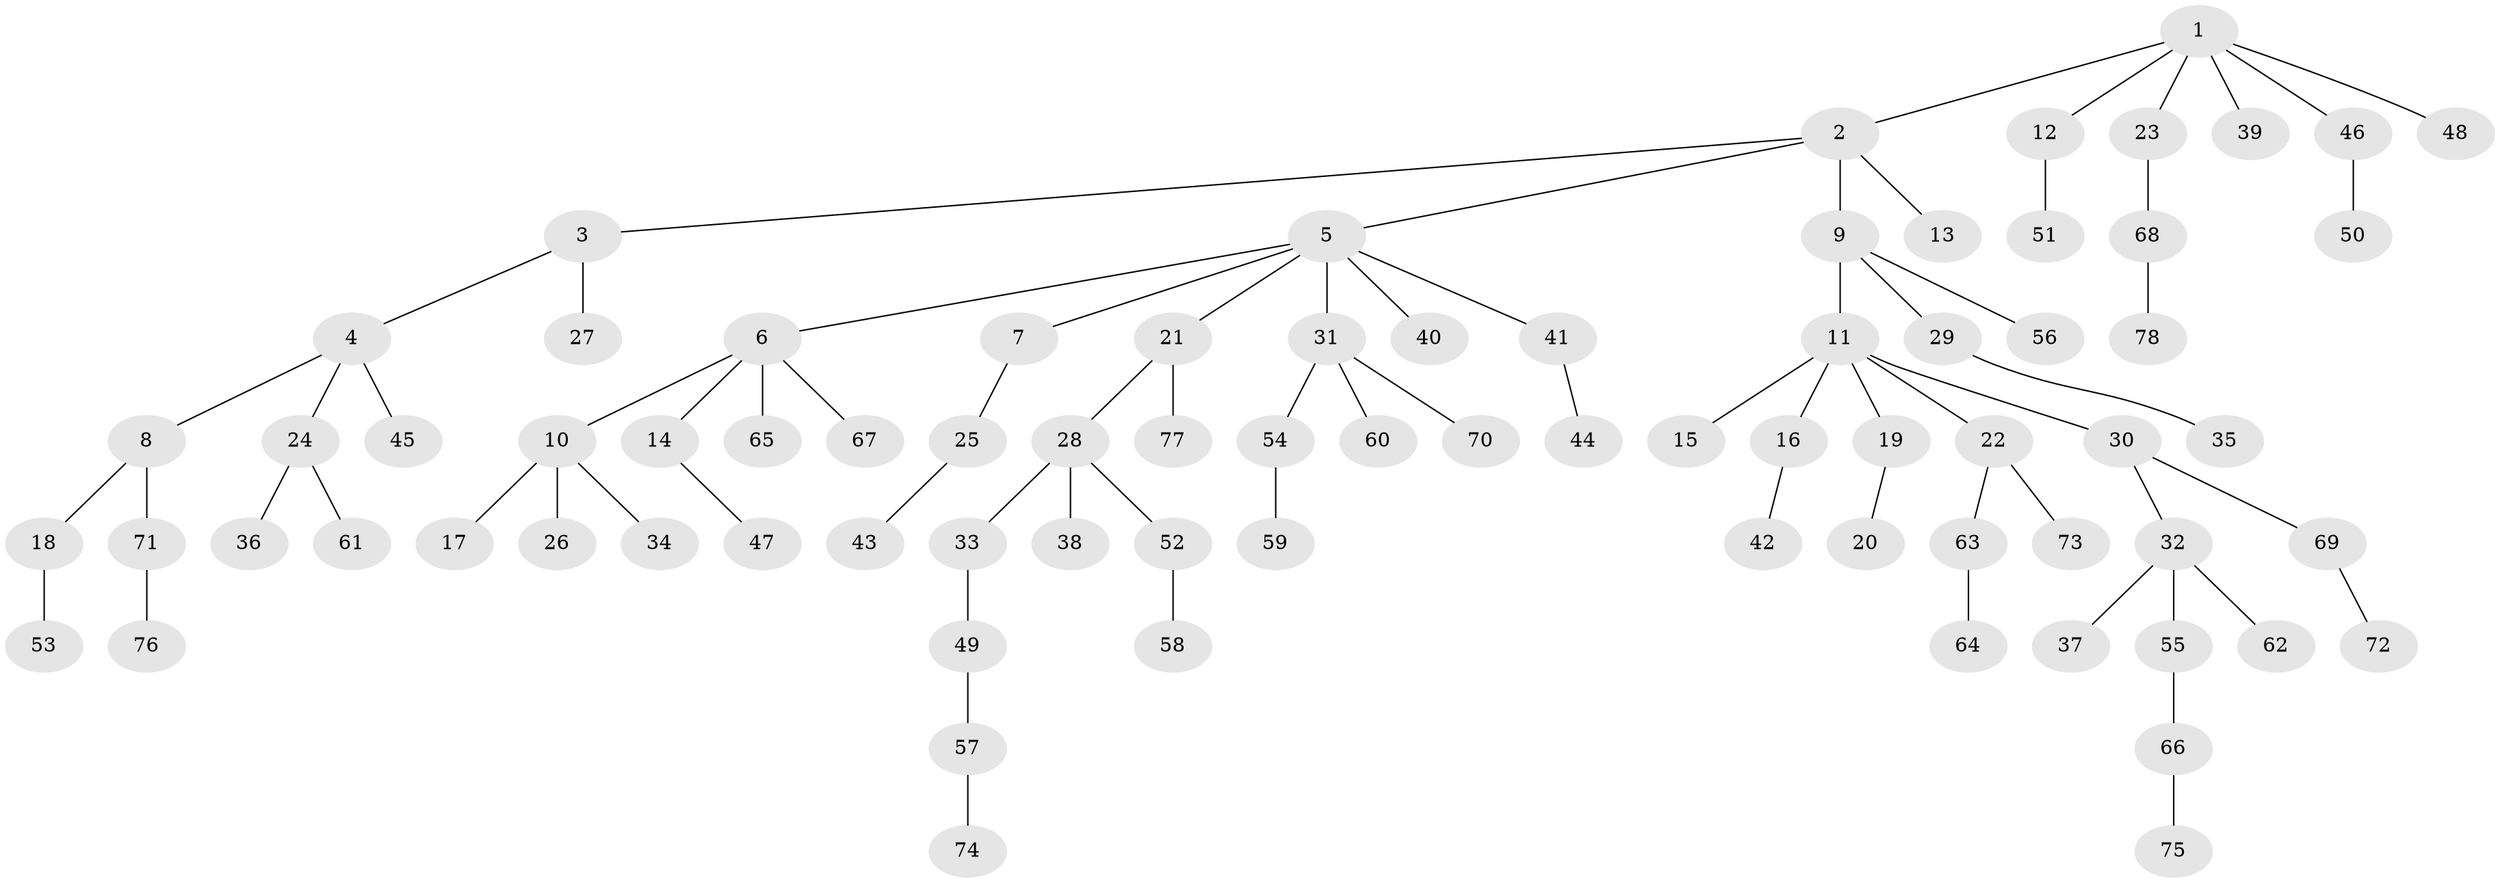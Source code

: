 // coarse degree distribution, {1: 0.7391304347826086, 2: 0.21739130434782608, 17: 0.043478260869565216}
// Generated by graph-tools (version 1.1) at 2025/55/03/04/25 21:55:44]
// undirected, 78 vertices, 77 edges
graph export_dot {
graph [start="1"]
  node [color=gray90,style=filled];
  1;
  2;
  3;
  4;
  5;
  6;
  7;
  8;
  9;
  10;
  11;
  12;
  13;
  14;
  15;
  16;
  17;
  18;
  19;
  20;
  21;
  22;
  23;
  24;
  25;
  26;
  27;
  28;
  29;
  30;
  31;
  32;
  33;
  34;
  35;
  36;
  37;
  38;
  39;
  40;
  41;
  42;
  43;
  44;
  45;
  46;
  47;
  48;
  49;
  50;
  51;
  52;
  53;
  54;
  55;
  56;
  57;
  58;
  59;
  60;
  61;
  62;
  63;
  64;
  65;
  66;
  67;
  68;
  69;
  70;
  71;
  72;
  73;
  74;
  75;
  76;
  77;
  78;
  1 -- 2;
  1 -- 12;
  1 -- 23;
  1 -- 39;
  1 -- 46;
  1 -- 48;
  2 -- 3;
  2 -- 5;
  2 -- 9;
  2 -- 13;
  3 -- 4;
  3 -- 27;
  4 -- 8;
  4 -- 24;
  4 -- 45;
  5 -- 6;
  5 -- 7;
  5 -- 21;
  5 -- 31;
  5 -- 40;
  5 -- 41;
  6 -- 10;
  6 -- 14;
  6 -- 65;
  6 -- 67;
  7 -- 25;
  8 -- 18;
  8 -- 71;
  9 -- 11;
  9 -- 29;
  9 -- 56;
  10 -- 17;
  10 -- 26;
  10 -- 34;
  11 -- 15;
  11 -- 16;
  11 -- 19;
  11 -- 22;
  11 -- 30;
  12 -- 51;
  14 -- 47;
  16 -- 42;
  18 -- 53;
  19 -- 20;
  21 -- 28;
  21 -- 77;
  22 -- 63;
  22 -- 73;
  23 -- 68;
  24 -- 36;
  24 -- 61;
  25 -- 43;
  28 -- 33;
  28 -- 38;
  28 -- 52;
  29 -- 35;
  30 -- 32;
  30 -- 69;
  31 -- 54;
  31 -- 60;
  31 -- 70;
  32 -- 37;
  32 -- 55;
  32 -- 62;
  33 -- 49;
  41 -- 44;
  46 -- 50;
  49 -- 57;
  52 -- 58;
  54 -- 59;
  55 -- 66;
  57 -- 74;
  63 -- 64;
  66 -- 75;
  68 -- 78;
  69 -- 72;
  71 -- 76;
}

